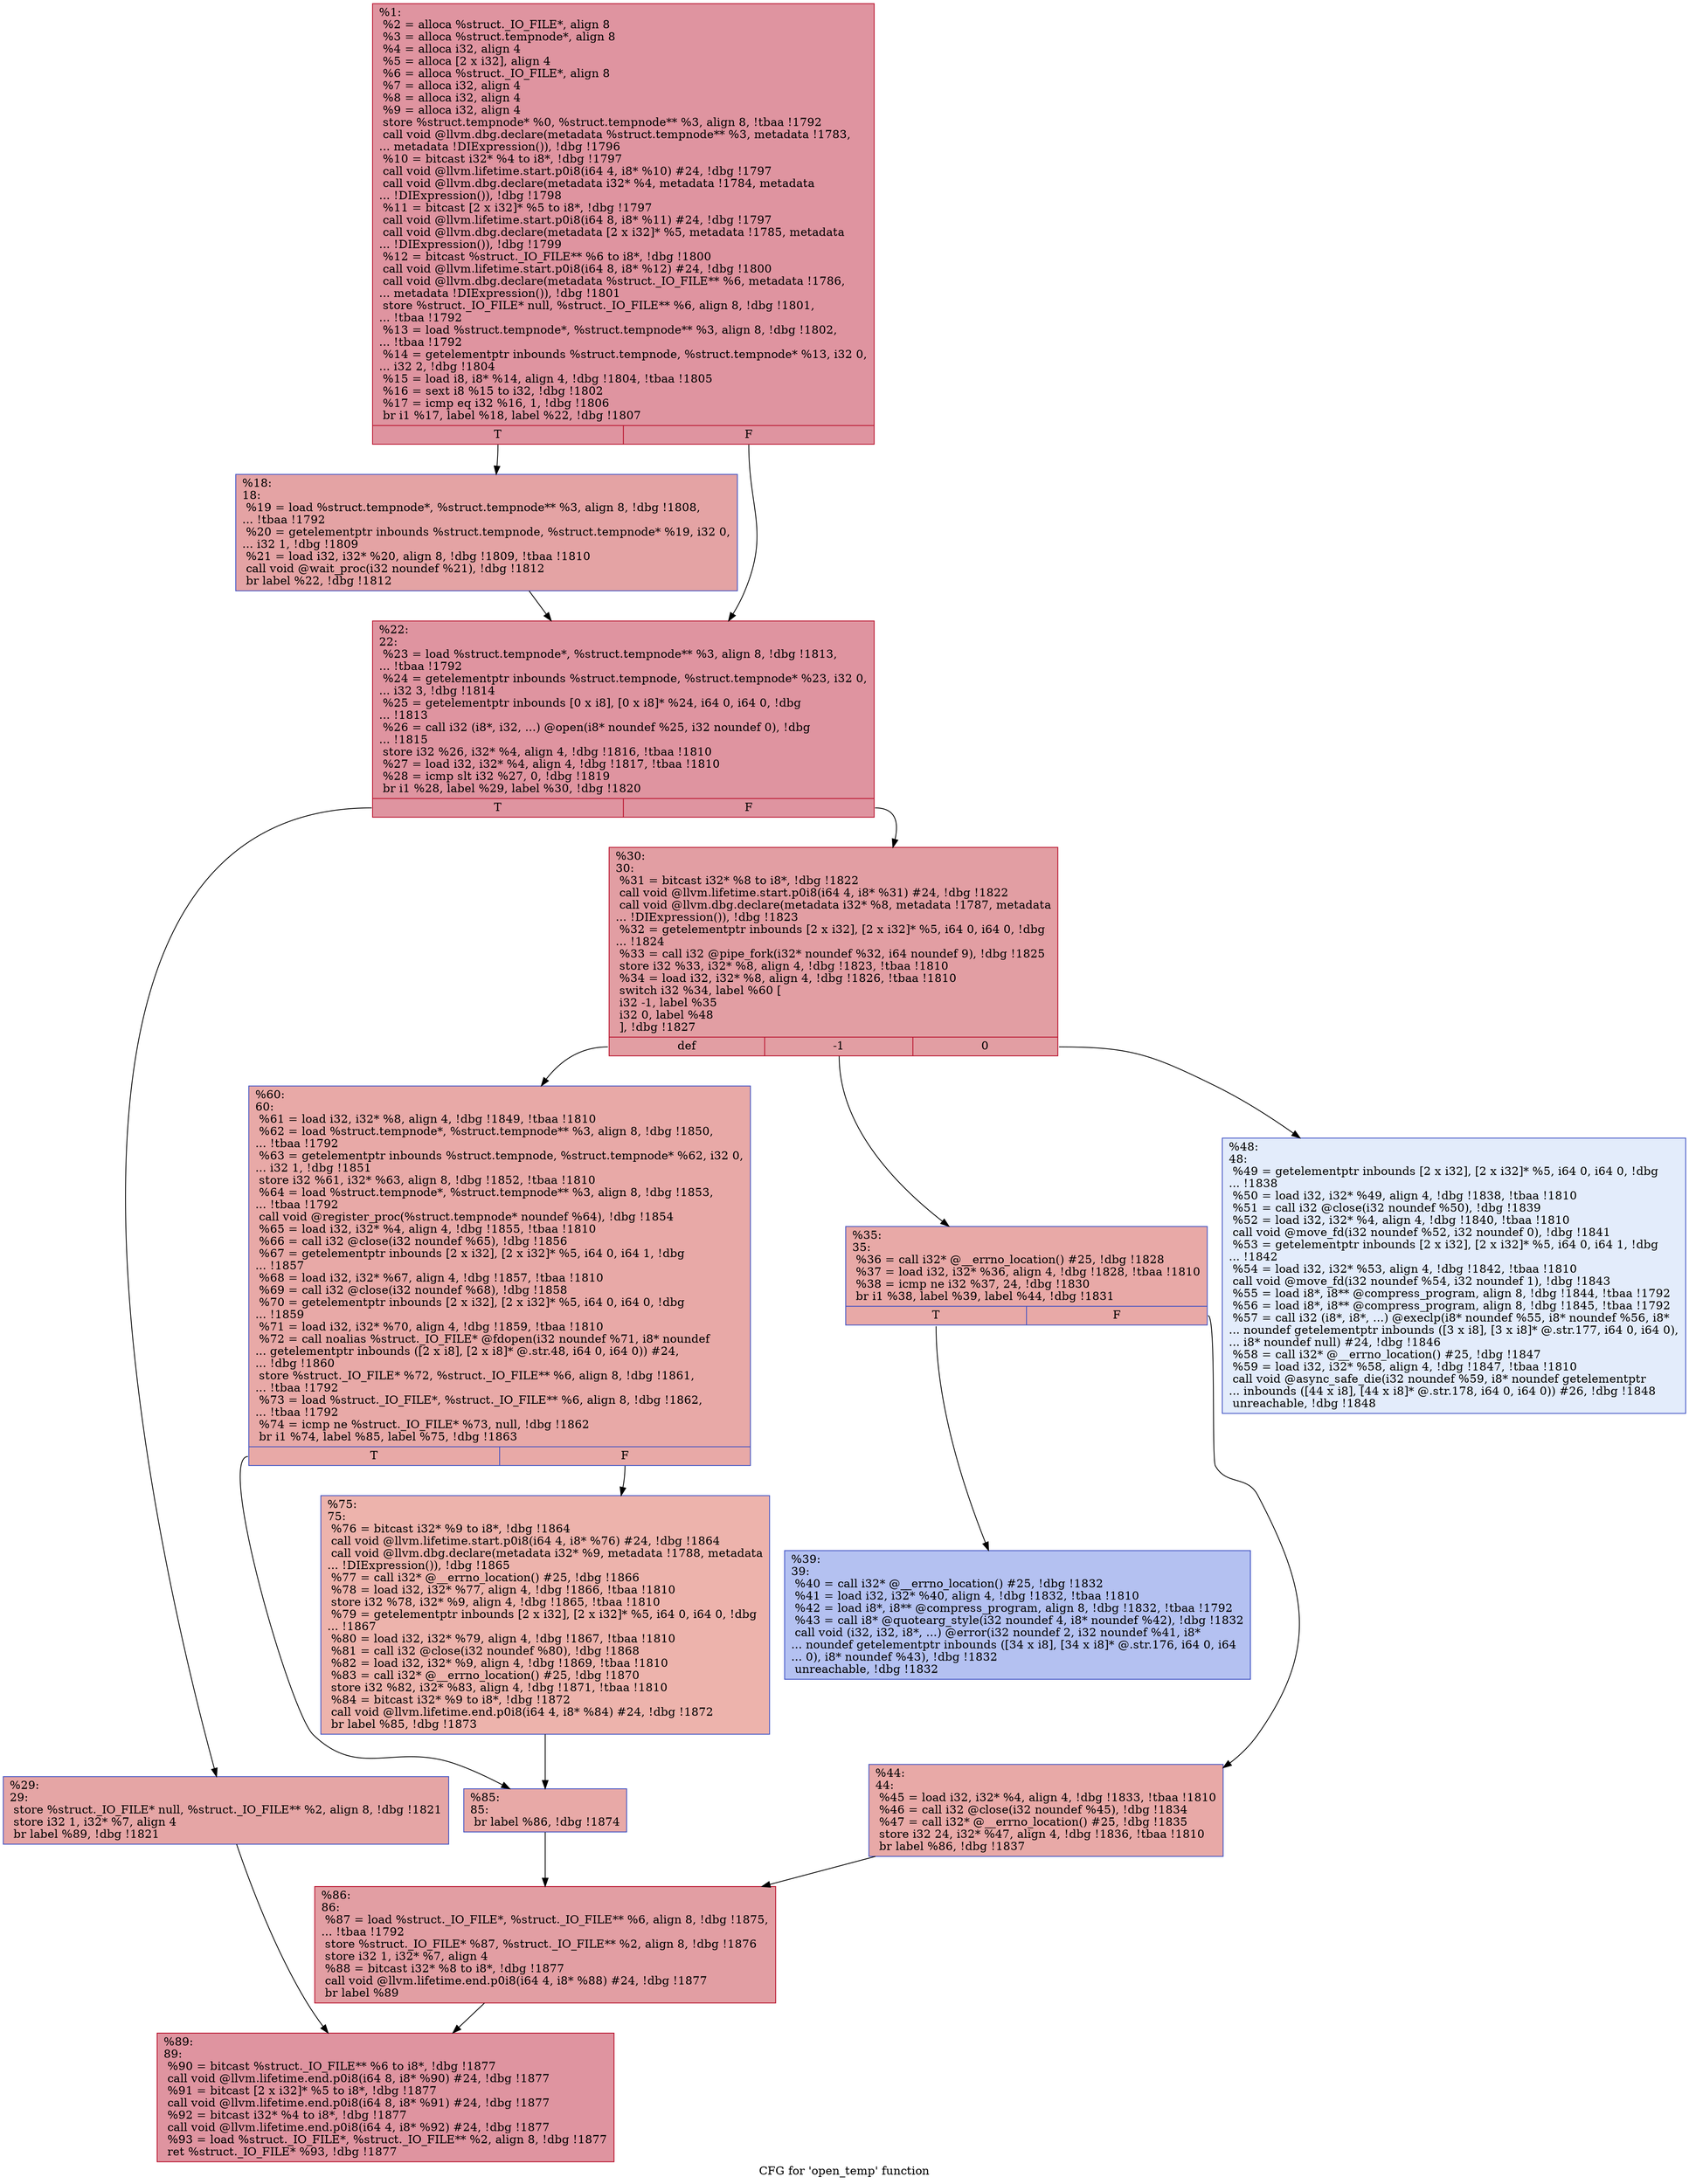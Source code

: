 digraph "CFG for 'open_temp' function" {
	label="CFG for 'open_temp' function";

	Node0x2567560 [shape=record,color="#b70d28ff", style=filled, fillcolor="#b70d2870",label="{%1:\l  %2 = alloca %struct._IO_FILE*, align 8\l  %3 = alloca %struct.tempnode*, align 8\l  %4 = alloca i32, align 4\l  %5 = alloca [2 x i32], align 4\l  %6 = alloca %struct._IO_FILE*, align 8\l  %7 = alloca i32, align 4\l  %8 = alloca i32, align 4\l  %9 = alloca i32, align 4\l  store %struct.tempnode* %0, %struct.tempnode** %3, align 8, !tbaa !1792\l  call void @llvm.dbg.declare(metadata %struct.tempnode** %3, metadata !1783,\l... metadata !DIExpression()), !dbg !1796\l  %10 = bitcast i32* %4 to i8*, !dbg !1797\l  call void @llvm.lifetime.start.p0i8(i64 4, i8* %10) #24, !dbg !1797\l  call void @llvm.dbg.declare(metadata i32* %4, metadata !1784, metadata\l... !DIExpression()), !dbg !1798\l  %11 = bitcast [2 x i32]* %5 to i8*, !dbg !1797\l  call void @llvm.lifetime.start.p0i8(i64 8, i8* %11) #24, !dbg !1797\l  call void @llvm.dbg.declare(metadata [2 x i32]* %5, metadata !1785, metadata\l... !DIExpression()), !dbg !1799\l  %12 = bitcast %struct._IO_FILE** %6 to i8*, !dbg !1800\l  call void @llvm.lifetime.start.p0i8(i64 8, i8* %12) #24, !dbg !1800\l  call void @llvm.dbg.declare(metadata %struct._IO_FILE** %6, metadata !1786,\l... metadata !DIExpression()), !dbg !1801\l  store %struct._IO_FILE* null, %struct._IO_FILE** %6, align 8, !dbg !1801,\l... !tbaa !1792\l  %13 = load %struct.tempnode*, %struct.tempnode** %3, align 8, !dbg !1802,\l... !tbaa !1792\l  %14 = getelementptr inbounds %struct.tempnode, %struct.tempnode* %13, i32 0,\l... i32 2, !dbg !1804\l  %15 = load i8, i8* %14, align 4, !dbg !1804, !tbaa !1805\l  %16 = sext i8 %15 to i32, !dbg !1802\l  %17 = icmp eq i32 %16, 1, !dbg !1806\l  br i1 %17, label %18, label %22, !dbg !1807\l|{<s0>T|<s1>F}}"];
	Node0x2567560:s0 -> Node0x2567630;
	Node0x2567560:s1 -> Node0x2567680;
	Node0x2567630 [shape=record,color="#3d50c3ff", style=filled, fillcolor="#c32e3170",label="{%18:\l18:                                               \l  %19 = load %struct.tempnode*, %struct.tempnode** %3, align 8, !dbg !1808,\l... !tbaa !1792\l  %20 = getelementptr inbounds %struct.tempnode, %struct.tempnode* %19, i32 0,\l... i32 1, !dbg !1809\l  %21 = load i32, i32* %20, align 8, !dbg !1809, !tbaa !1810\l  call void @wait_proc(i32 noundef %21), !dbg !1812\l  br label %22, !dbg !1812\l}"];
	Node0x2567630 -> Node0x2567680;
	Node0x2567680 [shape=record,color="#b70d28ff", style=filled, fillcolor="#b70d2870",label="{%22:\l22:                                               \l  %23 = load %struct.tempnode*, %struct.tempnode** %3, align 8, !dbg !1813,\l... !tbaa !1792\l  %24 = getelementptr inbounds %struct.tempnode, %struct.tempnode* %23, i32 0,\l... i32 3, !dbg !1814\l  %25 = getelementptr inbounds [0 x i8], [0 x i8]* %24, i64 0, i64 0, !dbg\l... !1813\l  %26 = call i32 (i8*, i32, ...) @open(i8* noundef %25, i32 noundef 0), !dbg\l... !1815\l  store i32 %26, i32* %4, align 4, !dbg !1816, !tbaa !1810\l  %27 = load i32, i32* %4, align 4, !dbg !1817, !tbaa !1810\l  %28 = icmp slt i32 %27, 0, !dbg !1819\l  br i1 %28, label %29, label %30, !dbg !1820\l|{<s0>T|<s1>F}}"];
	Node0x2567680:s0 -> Node0x25676d0;
	Node0x2567680:s1 -> Node0x2567720;
	Node0x25676d0 [shape=record,color="#3d50c3ff", style=filled, fillcolor="#c5333470",label="{%29:\l29:                                               \l  store %struct._IO_FILE* null, %struct._IO_FILE** %2, align 8, !dbg !1821\l  store i32 1, i32* %7, align 4\l  br label %89, !dbg !1821\l}"];
	Node0x25676d0 -> Node0x25679f0;
	Node0x2567720 [shape=record,color="#b70d28ff", style=filled, fillcolor="#be242e70",label="{%30:\l30:                                               \l  %31 = bitcast i32* %8 to i8*, !dbg !1822\l  call void @llvm.lifetime.start.p0i8(i64 4, i8* %31) #24, !dbg !1822\l  call void @llvm.dbg.declare(metadata i32* %8, metadata !1787, metadata\l... !DIExpression()), !dbg !1823\l  %32 = getelementptr inbounds [2 x i32], [2 x i32]* %5, i64 0, i64 0, !dbg\l... !1824\l  %33 = call i32 @pipe_fork(i32* noundef %32, i64 noundef 9), !dbg !1825\l  store i32 %33, i32* %8, align 4, !dbg !1823, !tbaa !1810\l  %34 = load i32, i32* %8, align 4, !dbg !1826, !tbaa !1810\l  switch i32 %34, label %60 [\l    i32 -1, label %35\l    i32 0, label %48\l  ], !dbg !1827\l|{<s0>def|<s1>-1|<s2>0}}"];
	Node0x2567720:s0 -> Node0x25678b0;
	Node0x2567720:s1 -> Node0x2567770;
	Node0x2567720:s2 -> Node0x2567860;
	Node0x2567770 [shape=record,color="#3d50c3ff", style=filled, fillcolor="#ca3b3770",label="{%35:\l35:                                               \l  %36 = call i32* @__errno_location() #25, !dbg !1828\l  %37 = load i32, i32* %36, align 4, !dbg !1828, !tbaa !1810\l  %38 = icmp ne i32 %37, 24, !dbg !1830\l  br i1 %38, label %39, label %44, !dbg !1831\l|{<s0>T|<s1>F}}"];
	Node0x2567770:s0 -> Node0x25677c0;
	Node0x2567770:s1 -> Node0x2567810;
	Node0x25677c0 [shape=record,color="#3d50c3ff", style=filled, fillcolor="#5572df70",label="{%39:\l39:                                               \l  %40 = call i32* @__errno_location() #25, !dbg !1832\l  %41 = load i32, i32* %40, align 4, !dbg !1832, !tbaa !1810\l  %42 = load i8*, i8** @compress_program, align 8, !dbg !1832, !tbaa !1792\l  %43 = call i8* @quotearg_style(i32 noundef 4, i8* noundef %42), !dbg !1832\l  call void (i32, i32, i8*, ...) @error(i32 noundef 2, i32 noundef %41, i8*\l... noundef getelementptr inbounds ([34 x i8], [34 x i8]* @.str.176, i64 0, i64\l... 0), i8* noundef %43), !dbg !1832\l  unreachable, !dbg !1832\l}"];
	Node0x2567810 [shape=record,color="#3d50c3ff", style=filled, fillcolor="#ca3b3770",label="{%44:\l44:                                               \l  %45 = load i32, i32* %4, align 4, !dbg !1833, !tbaa !1810\l  %46 = call i32 @close(i32 noundef %45), !dbg !1834\l  %47 = call i32* @__errno_location() #25, !dbg !1835\l  store i32 24, i32* %47, align 4, !dbg !1836, !tbaa !1810\l  br label %86, !dbg !1837\l}"];
	Node0x2567810 -> Node0x25679a0;
	Node0x2567860 [shape=record,color="#3d50c3ff", style=filled, fillcolor="#bfd3f670",label="{%48:\l48:                                               \l  %49 = getelementptr inbounds [2 x i32], [2 x i32]* %5, i64 0, i64 0, !dbg\l... !1838\l  %50 = load i32, i32* %49, align 4, !dbg !1838, !tbaa !1810\l  %51 = call i32 @close(i32 noundef %50), !dbg !1839\l  %52 = load i32, i32* %4, align 4, !dbg !1840, !tbaa !1810\l  call void @move_fd(i32 noundef %52, i32 noundef 0), !dbg !1841\l  %53 = getelementptr inbounds [2 x i32], [2 x i32]* %5, i64 0, i64 1, !dbg\l... !1842\l  %54 = load i32, i32* %53, align 4, !dbg !1842, !tbaa !1810\l  call void @move_fd(i32 noundef %54, i32 noundef 1), !dbg !1843\l  %55 = load i8*, i8** @compress_program, align 8, !dbg !1844, !tbaa !1792\l  %56 = load i8*, i8** @compress_program, align 8, !dbg !1845, !tbaa !1792\l  %57 = call i32 (i8*, i8*, ...) @execlp(i8* noundef %55, i8* noundef %56, i8*\l... noundef getelementptr inbounds ([3 x i8], [3 x i8]* @.str.177, i64 0, i64 0),\l... i8* noundef null) #24, !dbg !1846\l  %58 = call i32* @__errno_location() #25, !dbg !1847\l  %59 = load i32, i32* %58, align 4, !dbg !1847, !tbaa !1810\l  call void @async_safe_die(i32 noundef %59, i8* noundef getelementptr\l... inbounds ([44 x i8], [44 x i8]* @.str.178, i64 0, i64 0)) #26, !dbg !1848\l  unreachable, !dbg !1848\l}"];
	Node0x25678b0 [shape=record,color="#3d50c3ff", style=filled, fillcolor="#ca3b3770",label="{%60:\l60:                                               \l  %61 = load i32, i32* %8, align 4, !dbg !1849, !tbaa !1810\l  %62 = load %struct.tempnode*, %struct.tempnode** %3, align 8, !dbg !1850,\l... !tbaa !1792\l  %63 = getelementptr inbounds %struct.tempnode, %struct.tempnode* %62, i32 0,\l... i32 1, !dbg !1851\l  store i32 %61, i32* %63, align 8, !dbg !1852, !tbaa !1810\l  %64 = load %struct.tempnode*, %struct.tempnode** %3, align 8, !dbg !1853,\l... !tbaa !1792\l  call void @register_proc(%struct.tempnode* noundef %64), !dbg !1854\l  %65 = load i32, i32* %4, align 4, !dbg !1855, !tbaa !1810\l  %66 = call i32 @close(i32 noundef %65), !dbg !1856\l  %67 = getelementptr inbounds [2 x i32], [2 x i32]* %5, i64 0, i64 1, !dbg\l... !1857\l  %68 = load i32, i32* %67, align 4, !dbg !1857, !tbaa !1810\l  %69 = call i32 @close(i32 noundef %68), !dbg !1858\l  %70 = getelementptr inbounds [2 x i32], [2 x i32]* %5, i64 0, i64 0, !dbg\l... !1859\l  %71 = load i32, i32* %70, align 4, !dbg !1859, !tbaa !1810\l  %72 = call noalias %struct._IO_FILE* @fdopen(i32 noundef %71, i8* noundef\l... getelementptr inbounds ([2 x i8], [2 x i8]* @.str.48, i64 0, i64 0)) #24,\l... !dbg !1860\l  store %struct._IO_FILE* %72, %struct._IO_FILE** %6, align 8, !dbg !1861,\l... !tbaa !1792\l  %73 = load %struct._IO_FILE*, %struct._IO_FILE** %6, align 8, !dbg !1862,\l... !tbaa !1792\l  %74 = icmp ne %struct._IO_FILE* %73, null, !dbg !1862\l  br i1 %74, label %85, label %75, !dbg !1863\l|{<s0>T|<s1>F}}"];
	Node0x25678b0:s0 -> Node0x2567950;
	Node0x25678b0:s1 -> Node0x2567900;
	Node0x2567900 [shape=record,color="#3d50c3ff", style=filled, fillcolor="#d6524470",label="{%75:\l75:                                               \l  %76 = bitcast i32* %9 to i8*, !dbg !1864\l  call void @llvm.lifetime.start.p0i8(i64 4, i8* %76) #24, !dbg !1864\l  call void @llvm.dbg.declare(metadata i32* %9, metadata !1788, metadata\l... !DIExpression()), !dbg !1865\l  %77 = call i32* @__errno_location() #25, !dbg !1866\l  %78 = load i32, i32* %77, align 4, !dbg !1866, !tbaa !1810\l  store i32 %78, i32* %9, align 4, !dbg !1865, !tbaa !1810\l  %79 = getelementptr inbounds [2 x i32], [2 x i32]* %5, i64 0, i64 0, !dbg\l... !1867\l  %80 = load i32, i32* %79, align 4, !dbg !1867, !tbaa !1810\l  %81 = call i32 @close(i32 noundef %80), !dbg !1868\l  %82 = load i32, i32* %9, align 4, !dbg !1869, !tbaa !1810\l  %83 = call i32* @__errno_location() #25, !dbg !1870\l  store i32 %82, i32* %83, align 4, !dbg !1871, !tbaa !1810\l  %84 = bitcast i32* %9 to i8*, !dbg !1872\l  call void @llvm.lifetime.end.p0i8(i64 4, i8* %84) #24, !dbg !1872\l  br label %85, !dbg !1873\l}"];
	Node0x2567900 -> Node0x2567950;
	Node0x2567950 [shape=record,color="#3d50c3ff", style=filled, fillcolor="#ca3b3770",label="{%85:\l85:                                               \l  br label %86, !dbg !1874\l}"];
	Node0x2567950 -> Node0x25679a0;
	Node0x25679a0 [shape=record,color="#b70d28ff", style=filled, fillcolor="#be242e70",label="{%86:\l86:                                               \l  %87 = load %struct._IO_FILE*, %struct._IO_FILE** %6, align 8, !dbg !1875,\l... !tbaa !1792\l  store %struct._IO_FILE* %87, %struct._IO_FILE** %2, align 8, !dbg !1876\l  store i32 1, i32* %7, align 4\l  %88 = bitcast i32* %8 to i8*, !dbg !1877\l  call void @llvm.lifetime.end.p0i8(i64 4, i8* %88) #24, !dbg !1877\l  br label %89\l}"];
	Node0x25679a0 -> Node0x25679f0;
	Node0x25679f0 [shape=record,color="#b70d28ff", style=filled, fillcolor="#b70d2870",label="{%89:\l89:                                               \l  %90 = bitcast %struct._IO_FILE** %6 to i8*, !dbg !1877\l  call void @llvm.lifetime.end.p0i8(i64 8, i8* %90) #24, !dbg !1877\l  %91 = bitcast [2 x i32]* %5 to i8*, !dbg !1877\l  call void @llvm.lifetime.end.p0i8(i64 8, i8* %91) #24, !dbg !1877\l  %92 = bitcast i32* %4 to i8*, !dbg !1877\l  call void @llvm.lifetime.end.p0i8(i64 4, i8* %92) #24, !dbg !1877\l  %93 = load %struct._IO_FILE*, %struct._IO_FILE** %2, align 8, !dbg !1877\l  ret %struct._IO_FILE* %93, !dbg !1877\l}"];
}
